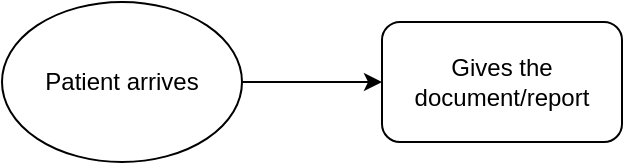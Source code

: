 <mxfile version="14.5.8" type="github">
  <diagram id="nZveTa355ZsHw2lZuSMk" name="Page-1">
    <mxGraphModel dx="868" dy="489" grid="1" gridSize="10" guides="1" tooltips="1" connect="1" arrows="1" fold="1" page="1" pageScale="1" pageWidth="1169" pageHeight="827" math="0" shadow="0">
      <root>
        <mxCell id="0" />
        <mxCell id="1" parent="0" />
        <mxCell id="iylL8Z7AtPQeR0AH1582-5" value="" style="edgeStyle=orthogonalEdgeStyle;rounded=0;orthogonalLoop=1;jettySize=auto;html=1;" edge="1" parent="1" source="iylL8Z7AtPQeR0AH1582-1" target="iylL8Z7AtPQeR0AH1582-4">
          <mxGeometry relative="1" as="geometry" />
        </mxCell>
        <mxCell id="iylL8Z7AtPQeR0AH1582-1" value="Patient arrives" style="ellipse;whiteSpace=wrap;html=1;" vertex="1" parent="1">
          <mxGeometry x="30" y="450" width="120" height="80" as="geometry" />
        </mxCell>
        <mxCell id="iylL8Z7AtPQeR0AH1582-4" value="Gives the document/report" style="rounded=1;whiteSpace=wrap;html=1;" vertex="1" parent="1">
          <mxGeometry x="220" y="460" width="120" height="60" as="geometry" />
        </mxCell>
      </root>
    </mxGraphModel>
  </diagram>
</mxfile>
